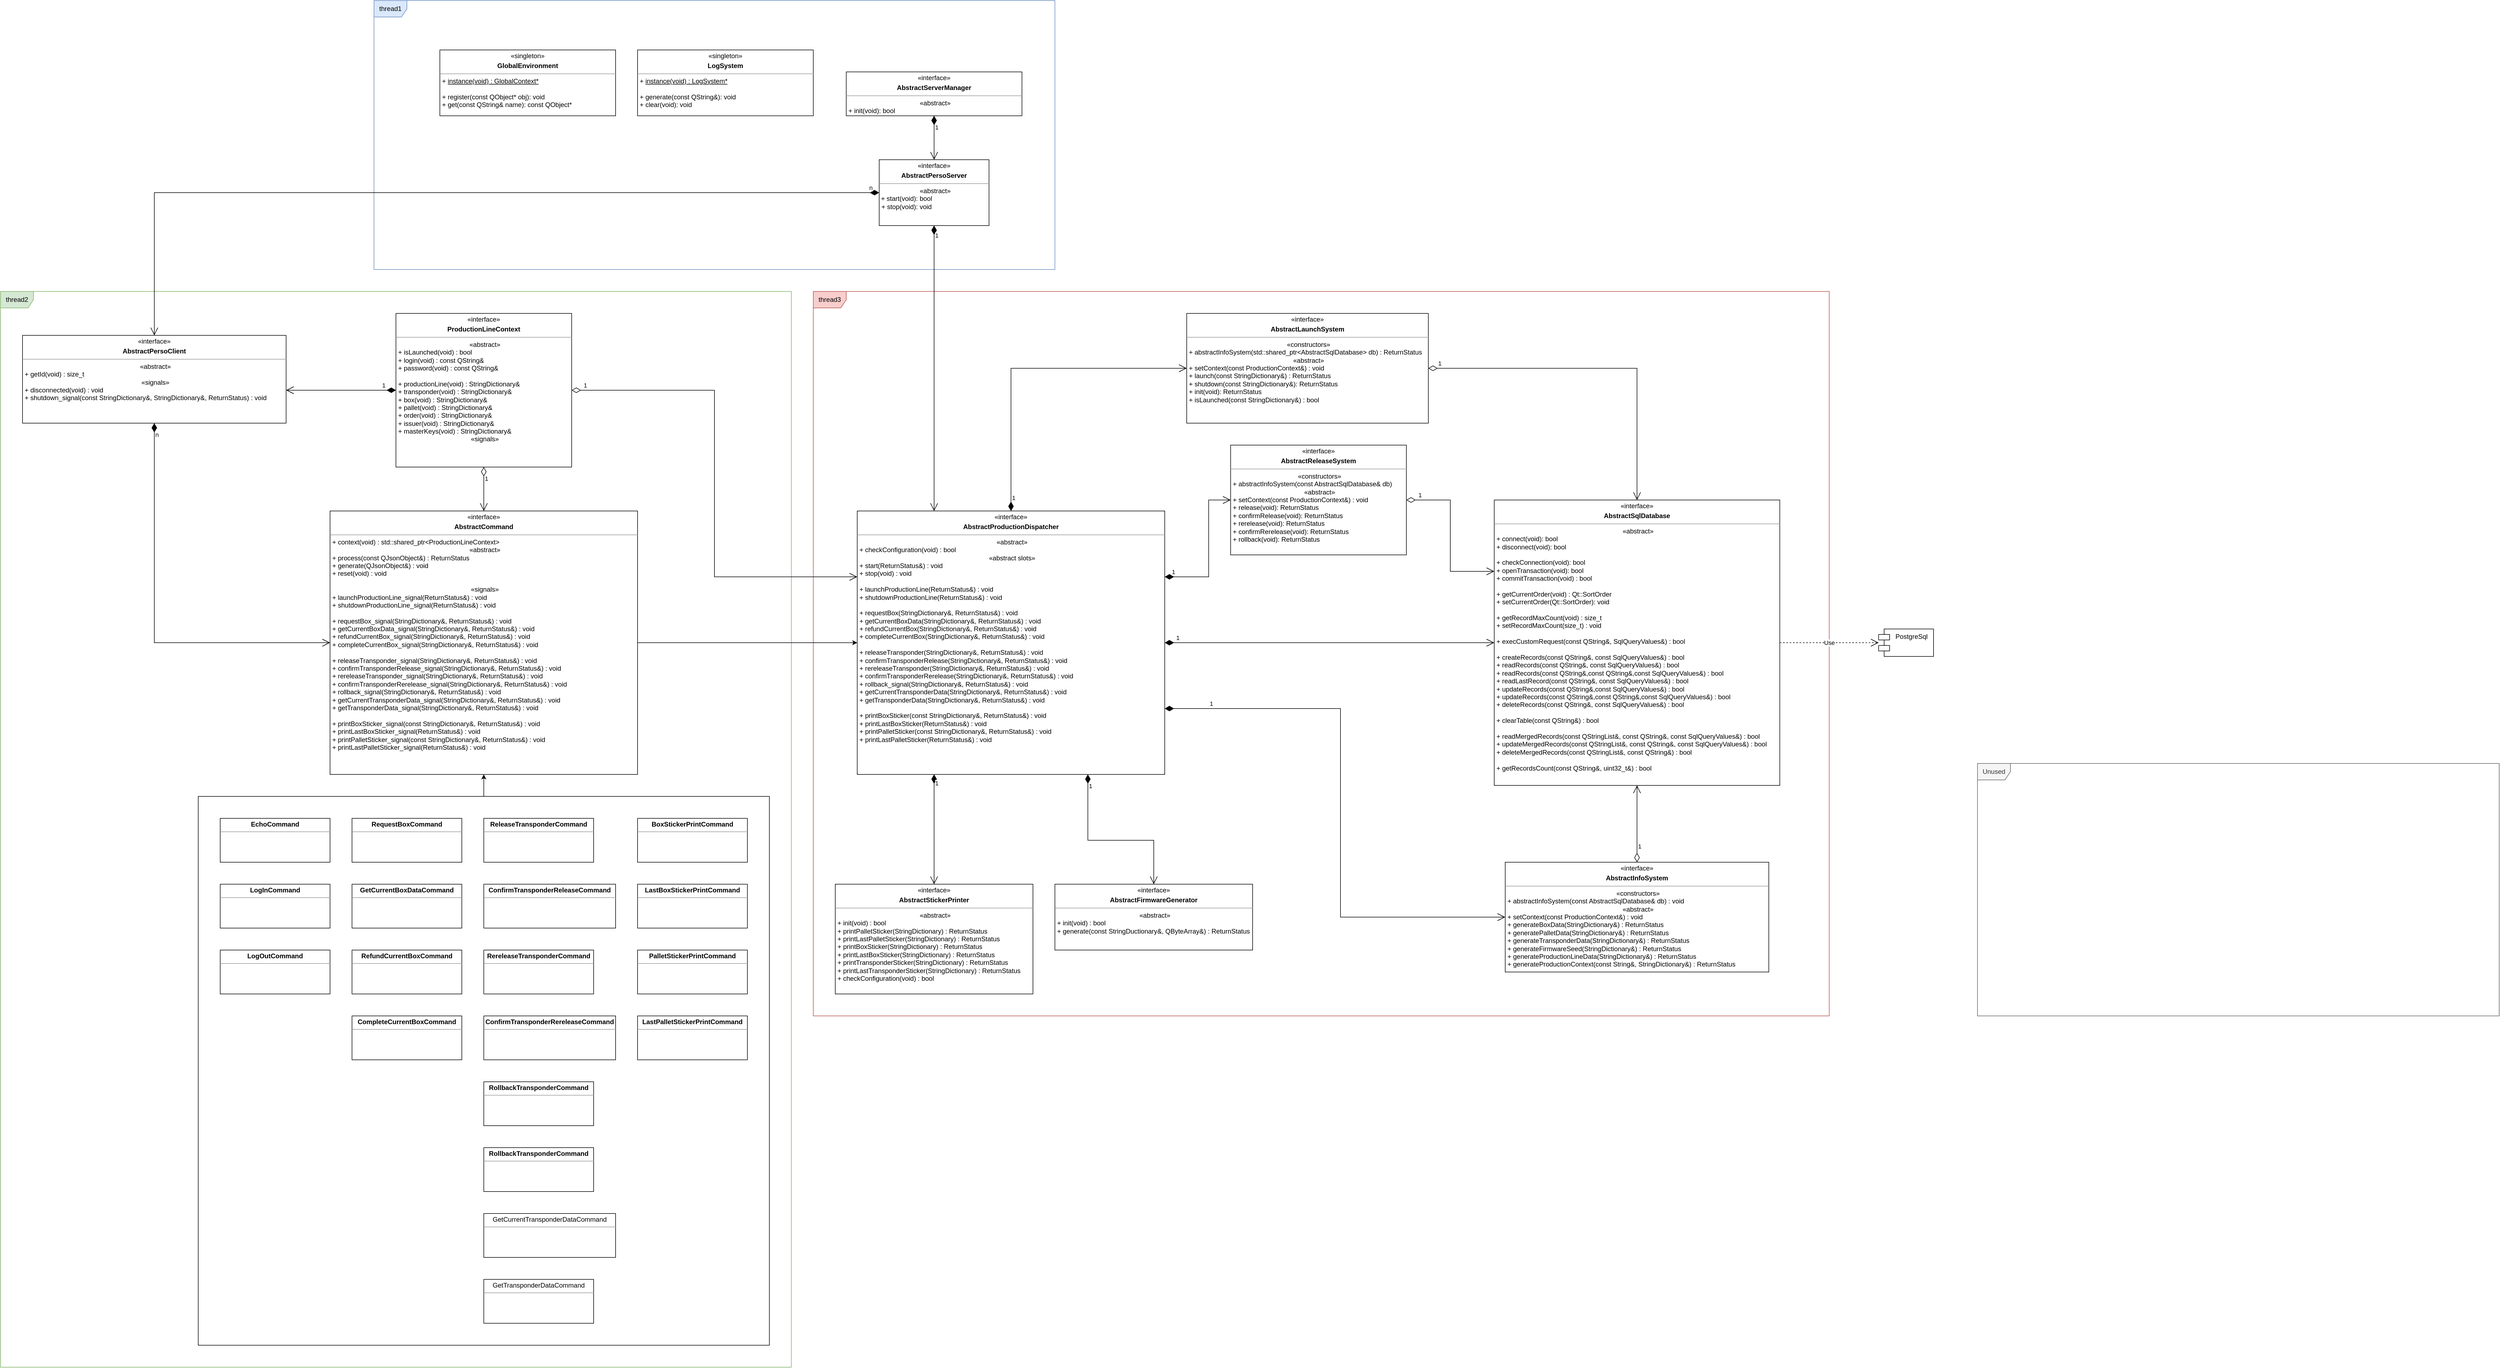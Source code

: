 <mxfile version="22.1.2" type="device">
  <diagram name="Страница — 1" id="xjbYhO8doR0Xn5XljVLI">
    <mxGraphModel dx="3034" dy="1245" grid="1" gridSize="10" guides="1" tooltips="1" connect="1" arrows="1" fold="1" page="0" pageScale="1" pageWidth="2339" pageHeight="3300" math="0" shadow="0">
      <root>
        <mxCell id="0" />
        <mxCell id="1" parent="0" />
        <mxCell id="cB_1jcFKDLnhwmuv0rob-42" value="thread1" style="shape=umlFrame;whiteSpace=wrap;html=1;pointerEvents=0;fillColor=#dae8fc;strokeColor=#6c8ebf;" parent="1" vertex="1">
          <mxGeometry x="-640" y="-290" width="1240" height="490" as="geometry" />
        </mxCell>
        <mxCell id="cB_1jcFKDLnhwmuv0rob-43" value="thread2" style="shape=umlFrame;whiteSpace=wrap;html=1;pointerEvents=0;fillColor=#d5e8d4;strokeColor=#82b366;" parent="1" vertex="1">
          <mxGeometry x="-1320" y="240" width="1440" height="1960" as="geometry" />
        </mxCell>
        <mxCell id="cB_1jcFKDLnhwmuv0rob-44" value="thread3" style="shape=umlFrame;whiteSpace=wrap;html=1;pointerEvents=0;fillColor=#f8cecc;strokeColor=#b85450;" parent="1" vertex="1">
          <mxGeometry x="160" y="240" width="1850" height="1320" as="geometry" />
        </mxCell>
        <mxCell id="cB_1jcFKDLnhwmuv0rob-4" value="PostgreSql" style="shape=module;align=left;spacingLeft=20;align=center;verticalAlign=top;whiteSpace=wrap;html=1;" parent="1" vertex="1">
          <mxGeometry x="2100" y="855" width="100" height="50" as="geometry" />
        </mxCell>
        <mxCell id="cB_1jcFKDLnhwmuv0rob-23" value="1" style="endArrow=open;html=1;endSize=12;startArrow=diamondThin;startSize=14;startFill=1;edgeStyle=orthogonalEdgeStyle;align=left;verticalAlign=bottom;rounded=0;exitX=0.75;exitY=1;exitDx=0;exitDy=0;entryX=0.5;entryY=0;entryDx=0;entryDy=0;" parent="1" source="u6guJtRiA1-9_UeP9TXa-1" target="u6guJtRiA1-9_UeP9TXa-2" edge="1">
          <mxGeometry x="-0.812" relative="1" as="geometry">
            <mxPoint x="910" y="1120.0" as="sourcePoint" />
            <mxPoint x="850" y="1350" as="targetPoint" />
            <mxPoint as="offset" />
            <Array as="points">
              <mxPoint x="660" y="1240" />
              <mxPoint x="780" y="1240" />
            </Array>
          </mxGeometry>
        </mxCell>
        <mxCell id="cB_1jcFKDLnhwmuv0rob-24" value="1" style="endArrow=open;html=1;endSize=12;startArrow=diamondThin;startSize=14;startFill=1;edgeStyle=orthogonalEdgeStyle;align=left;verticalAlign=bottom;rounded=0;exitX=1;exitY=0.5;exitDx=0;exitDy=0;entryX=0;entryY=0.5;entryDx=0;entryDy=0;" parent="1" source="u6guJtRiA1-9_UeP9TXa-1" target="iYAQBUWoqbOEuKNMkIJt-9" edge="1">
          <mxGeometry x="-0.938" relative="1" as="geometry">
            <mxPoint x="750" y="730" as="sourcePoint" />
            <mxPoint x="1330.0" y="720" as="targetPoint" />
            <mxPoint as="offset" />
            <Array as="points">
              <mxPoint x="950" y="880" />
              <mxPoint x="950" y="880" />
            </Array>
          </mxGeometry>
        </mxCell>
        <mxCell id="cB_1jcFKDLnhwmuv0rob-25" value="1" style="endArrow=open;html=1;endSize=12;startArrow=diamondThin;startSize=14;startFill=1;edgeStyle=orthogonalEdgeStyle;align=left;verticalAlign=bottom;rounded=0;exitX=1;exitY=0.25;exitDx=0;exitDy=0;entryX=0;entryY=0.5;entryDx=0;entryDy=0;" parent="1" source="u6guJtRiA1-9_UeP9TXa-1" target="iYAQBUWoqbOEuKNMkIJt-1" edge="1">
          <mxGeometry x="-0.917" relative="1" as="geometry">
            <mxPoint x="620" y="770.0" as="sourcePoint" />
            <mxPoint x="720" y="580" as="targetPoint" />
            <mxPoint as="offset" />
            <Array as="points">
              <mxPoint x="880" y="760" />
              <mxPoint x="880" y="620" />
            </Array>
          </mxGeometry>
        </mxCell>
        <mxCell id="cB_1jcFKDLnhwmuv0rob-26" value="1" style="endArrow=open;html=1;endSize=12;startArrow=diamondThin;startSize=14;startFill=0;edgeStyle=orthogonalEdgeStyle;align=left;verticalAlign=bottom;rounded=0;entryX=0;entryY=0.25;entryDx=0;entryDy=0;exitX=1;exitY=0.5;exitDx=0;exitDy=0;" parent="1" source="iYAQBUWoqbOEuKNMkIJt-1" target="iYAQBUWoqbOEuKNMkIJt-9" edge="1">
          <mxGeometry x="-0.862" relative="1" as="geometry">
            <mxPoint x="980" y="580" as="sourcePoint" />
            <mxPoint x="1260" y="760" as="targetPoint" />
            <mxPoint as="offset" />
            <Array as="points">
              <mxPoint x="1320" y="620" />
              <mxPoint x="1320" y="750" />
            </Array>
          </mxGeometry>
        </mxCell>
        <mxCell id="cB_1jcFKDLnhwmuv0rob-28" value="1" style="endArrow=open;html=1;endSize=12;startArrow=diamondThin;startSize=14;startFill=1;edgeStyle=orthogonalEdgeStyle;align=left;verticalAlign=bottom;rounded=0;exitX=0.25;exitY=1;exitDx=0;exitDy=0;" parent="1" source="u6guJtRiA1-9_UeP9TXa-1" target="iYAQBUWoqbOEuKNMkIJt-13" edge="1">
          <mxGeometry x="-0.75" relative="1" as="geometry">
            <mxPoint x="570" y="1040" as="sourcePoint" />
            <mxPoint x="580" y="1040.0" as="targetPoint" />
            <mxPoint as="offset" />
          </mxGeometry>
        </mxCell>
        <mxCell id="cB_1jcFKDLnhwmuv0rob-29" value="1" style="endArrow=open;html=1;endSize=12;startArrow=diamondThin;startSize=14;startFill=1;edgeStyle=orthogonalEdgeStyle;align=left;verticalAlign=bottom;rounded=0;exitX=0.5;exitY=0;exitDx=0;exitDy=0;entryX=0;entryY=0.5;entryDx=0;entryDy=0;" parent="1" source="u6guJtRiA1-9_UeP9TXa-1" target="iYAQBUWoqbOEuKNMkIJt-7" edge="1">
          <mxGeometry x="-0.947" relative="1" as="geometry">
            <mxPoint x="570" y="770.0" as="sourcePoint" />
            <mxPoint x="750" y="380" as="targetPoint" />
            <mxPoint as="offset" />
            <Array as="points">
              <mxPoint x="520" y="380" />
            </Array>
          </mxGeometry>
        </mxCell>
        <mxCell id="cB_1jcFKDLnhwmuv0rob-32" value="1" style="endArrow=open;html=1;endSize=12;startArrow=diamondThin;startSize=14;startFill=0;edgeStyle=orthogonalEdgeStyle;align=left;verticalAlign=bottom;rounded=0;entryX=0.5;entryY=0;entryDx=0;entryDy=0;jumpStyle=arc;exitX=1;exitY=0.5;exitDx=0;exitDy=0;" parent="1" source="iYAQBUWoqbOEuKNMkIJt-7" target="iYAQBUWoqbOEuKNMkIJt-9" edge="1">
          <mxGeometry x="-0.949" relative="1" as="geometry">
            <mxPoint x="950" y="380" as="sourcePoint" />
            <mxPoint x="1340" y="760" as="targetPoint" />
            <mxPoint as="offset" />
            <Array as="points">
              <mxPoint x="1660" y="380" />
            </Array>
          </mxGeometry>
        </mxCell>
        <mxCell id="cB_1jcFKDLnhwmuv0rob-38" value="n" style="endArrow=open;html=1;endSize=12;startArrow=diamondThin;startSize=14;startFill=1;edgeStyle=orthogonalEdgeStyle;align=left;verticalAlign=bottom;rounded=0;entryX=0;entryY=0.5;entryDx=0;entryDy=0;exitX=0.5;exitY=1;exitDx=0;exitDy=0;" parent="1" source="u6guJtRiA1-9_UeP9TXa-3" target="iYAQBUWoqbOEuKNMkIJt-21" edge="1">
          <mxGeometry x="-0.917" relative="1" as="geometry">
            <mxPoint x="-570" y="855" as="sourcePoint" />
            <mxPoint x="-420" y="935" as="targetPoint" />
            <mxPoint as="offset" />
            <Array as="points" />
          </mxGeometry>
        </mxCell>
        <mxCell id="cB_1jcFKDLnhwmuv0rob-39" value="n" style="endArrow=open;html=1;endSize=12;startArrow=diamondThin;startSize=14;startFill=1;edgeStyle=orthogonalEdgeStyle;align=left;verticalAlign=bottom;rounded=0;exitX=0;exitY=0.5;exitDx=0;exitDy=0;entryX=0.5;entryY=0;entryDx=0;entryDy=0;" parent="1" source="iYAQBUWoqbOEuKNMkIJt-14" target="u6guJtRiA1-9_UeP9TXa-3" edge="1">
          <mxGeometry x="-0.974" relative="1" as="geometry">
            <mxPoint x="440" y="60" as="sourcePoint" />
            <mxPoint x="-420" y="490" as="targetPoint" />
            <mxPoint as="offset" />
            <Array as="points">
              <mxPoint x="-1040" y="60" />
            </Array>
          </mxGeometry>
        </mxCell>
        <mxCell id="cB_1jcFKDLnhwmuv0rob-40" value="1" style="endArrow=open;html=1;endSize=12;startArrow=diamondThin;startSize=14;startFill=1;edgeStyle=orthogonalEdgeStyle;align=left;verticalAlign=bottom;rounded=0;entryX=0.25;entryY=0;entryDx=0;entryDy=0;" parent="1" source="iYAQBUWoqbOEuKNMkIJt-14" target="u6guJtRiA1-9_UeP9TXa-1" edge="1">
          <mxGeometry x="-0.898" relative="1" as="geometry">
            <mxPoint x="520" y="80" as="sourcePoint" />
            <mxPoint x="520" y="760" as="targetPoint" />
            <mxPoint as="offset" />
            <Array as="points" />
          </mxGeometry>
        </mxCell>
        <mxCell id="iYAQBUWoqbOEuKNMkIJt-1" value="&lt;p style=&quot;margin: 0px ; margin-top: 4px ; text-align: center&quot;&gt;&lt;/p&gt;&lt;span&gt;&lt;div style=&quot;text-align: center&quot;&gt;&lt;span&gt;«interface»&lt;/span&gt;&lt;/div&gt;&lt;/span&gt;&lt;p style=&quot;margin: 0px ; margin-top: 4px ; text-align: center&quot;&gt;&lt;b&gt;AbstractReleaseSystem&lt;/b&gt;&lt;b&gt;&lt;br&gt;&lt;/b&gt;&lt;/p&gt;&lt;hr size=&quot;1&quot;&gt;&lt;p style=&quot;border-color: var(--border-color); text-align: center; margin: 0px 0px 0px 4px;&quot;&gt;«constructors»&lt;br style=&quot;border-color: var(--border-color);&quot;&gt;&lt;/p&gt;&lt;p style=&quot;border-color: var(--border-color); margin: 0px 0px 0px 4px;&quot;&gt;+ abstractInfoSystem(const AbstractSqlDatabase&amp;amp; db)&lt;/p&gt;&lt;p style=&quot;text-align: center; margin: 0px 0px 0px 4px;&quot;&gt;«abstract»&lt;br&gt;&lt;/p&gt;&lt;p style=&quot;margin: 0px 0px 0px 4px;&quot;&gt;+ setContext(const ProductionContext&amp;amp;&lt;span style=&quot;border-color: var(--border-color); text-align: left;&quot;&gt;) : void&lt;/span&gt;&lt;br&gt;&lt;/p&gt;&lt;p style=&quot;margin: 0px ; margin-left: 4px&quot;&gt;+ release(void): ReturnStatus&lt;br&gt;&lt;/p&gt;&lt;p style=&quot;margin: 0px ; margin-left: 4px&quot;&gt;+ confirmRelease(void): ReturnStatus&lt;/p&gt;&lt;p style=&quot;margin: 0px 0px 0px 4px&quot;&gt;+ rerelease(void): ReturnStatus&lt;br&gt;&lt;/p&gt;&lt;p style=&quot;margin: 0px 0px 0px 4px&quot;&gt;+ confirmRerelease(void): ReturnStatus&lt;/p&gt;&lt;p style=&quot;margin: 0px 0px 0px 4px&quot;&gt;+ rollback(void): ReturnStatus&lt;br&gt;&lt;/p&gt;" style="verticalAlign=top;align=left;overflow=fill;fontSize=12;fontFamily=Helvetica;html=1;" parent="1" vertex="1">
          <mxGeometry x="920" y="520" width="320" height="200" as="geometry" />
        </mxCell>
        <mxCell id="iYAQBUWoqbOEuKNMkIJt-7" value="&lt;p style=&quot;margin: 0px ; margin-top: 4px ; text-align: center&quot;&gt;«interface»&lt;br&gt;&lt;/p&gt;&lt;p style=&quot;margin: 0px ; margin-top: 4px ; text-align: center&quot;&gt;&lt;b&gt;AbstractLaunchSystem&lt;/b&gt;&lt;b&gt;&lt;br&gt;&lt;/b&gt;&lt;/p&gt;&lt;hr size=&quot;1&quot;&gt;&lt;p style=&quot;border-color: var(--border-color); text-align: center; margin: 0px 0px 0px 4px;&quot;&gt;«constructors»&lt;br style=&quot;border-color: var(--border-color);&quot;&gt;&lt;/p&gt;&lt;p style=&quot;border-color: var(--border-color); margin: 0px 0px 0px 4px;&quot;&gt;+ abstractInfoSystem(std::shared_ptr&amp;lt;AbstractSqlDatabase&amp;gt; db) : ReturnStatus&lt;/p&gt;&lt;p style=&quot;border-color: var(--border-color); text-align: center; margin: 0px 0px 0px 4px;&quot;&gt;«abstract»&lt;br style=&quot;border-color: var(--border-color);&quot;&gt;&lt;/p&gt;&lt;p style=&quot;border-color: var(--border-color); margin: 0px 0px 0px 4px;&quot;&gt;+ setContext(const ProductionContext&amp;amp;&lt;span style=&quot;border-color: var(--border-color); text-align: left;&quot;&gt;) : void&lt;/span&gt;&lt;br&gt;&lt;/p&gt;&lt;p style=&quot;margin: 0px ; margin-left: 4px&quot;&gt;+ launch(const StringDictionary&amp;amp;) : ReturnStatus&lt;br&gt;&lt;/p&gt;&lt;p style=&quot;margin: 0px ; margin-left: 4px&quot;&gt;+ shutdown(const StringDictionary&amp;amp;): ReturnStatus&lt;/p&gt;&lt;p style=&quot;margin: 0px 0px 0px 4px&quot;&gt;+ init(void): ReturnStatus&lt;/p&gt;&lt;p style=&quot;margin: 0px 0px 0px 4px&quot;&gt;+ isLaunched(const StringDictionary&amp;amp;) : bool&lt;/p&gt;" style="verticalAlign=top;align=left;overflow=fill;fontSize=12;fontFamily=Helvetica;html=1;" parent="1" vertex="1">
          <mxGeometry x="840" y="280" width="440" height="200" as="geometry" />
        </mxCell>
        <mxCell id="iYAQBUWoqbOEuKNMkIJt-8" value="&lt;p style=&quot;margin: 0px ; margin-top: 4px ; text-align: center&quot;&gt;&lt;/p&gt;&lt;span&gt;&lt;div style=&quot;text-align: center&quot;&gt;&lt;span&gt;«interface»&lt;/span&gt;&lt;/div&gt;&lt;/span&gt;&lt;p style=&quot;margin: 0px ; margin-top: 4px ; text-align: center&quot;&gt;&lt;b&gt;AbstractInfoSystem&lt;/b&gt;&lt;b&gt;&lt;br&gt;&lt;/b&gt;&lt;/p&gt;&lt;hr size=&quot;1&quot;&gt;&lt;p style=&quot;text-align: center; margin: 0px 0px 0px 4px;&quot;&gt;«constructors»&lt;br&gt;&lt;/p&gt;&lt;p style=&quot;margin: 0px ; margin-left: 4px&quot;&gt;+ abstractInfoSystem(const AbstractSqlDatabase&amp;amp; db) : void&lt;/p&gt;&lt;p style=&quot;border-color: var(--border-color); text-align: center; margin: 0px 0px 0px 4px;&quot;&gt;«abstract»&lt;/p&gt;&lt;p style=&quot;border-color: var(--border-color); margin: 0px 0px 0px 4px;&quot;&gt;+ setContext(const ProductionContext&amp;amp;&lt;span style=&quot;border-color: var(--border-color); text-align: left;&quot;&gt;) : void&lt;/span&gt;&lt;br&gt;&lt;/p&gt;&lt;p style=&quot;margin: 0px ; margin-left: 4px&quot;&gt;+ generateBoxData(StringDictionary&amp;amp;&lt;span&gt;) : ReturnStatus&lt;/span&gt;&lt;/p&gt;&lt;p style=&quot;margin: 0px ; margin-left: 4px&quot;&gt;+ generatePalletData(&lt;span style=&quot;background-color: initial;&quot;&gt;StringDictionary&amp;amp;) : ReturnStatus&amp;nbsp;&lt;/span&gt;&lt;/p&gt;&lt;p style=&quot;border-color: var(--border-color); margin: 0px 0px 0px 4px;&quot;&gt;+ generateTransponderData(StringDictionary&amp;amp;) : ReturnStatus&lt;br style=&quot;border-color: var(--border-color);&quot;&gt;&lt;/p&gt;&lt;p style=&quot;border-color: var(--border-color); margin: 0px 0px 0px 4px;&quot;&gt;+ generateFirmwareSeed(&lt;span style=&quot;background-color: initial;&quot;&gt;StringDictionary&amp;amp;) : ReturnStatus&lt;/span&gt;&lt;br&gt;&lt;/p&gt;&lt;p style=&quot;border-color: var(--border-color); margin: 0px 0px 0px 4px;&quot;&gt;+ generateProductionLineData(StringDictionary&amp;amp;) : ReturnStatus&lt;span style=&quot;background-color: initial;&quot;&gt;&lt;br&gt;&lt;/span&gt;&lt;/p&gt;&lt;p style=&quot;margin: 0px 0px 0px 4px&quot;&gt;+ generateProductionContext(const String&amp;amp;,&amp;nbsp;StringDictionary&amp;amp;) : ReturnStatus&lt;span style=&quot;&quot;&gt;&lt;span style=&quot;&quot;&gt;&amp;nbsp; &amp;nbsp;&amp;nbsp;&lt;/span&gt;&lt;/span&gt;&lt;/p&gt;&lt;p style=&quot;border-color: var(--border-color); text-align: center; margin: 0px 0px 0px 4px;&quot;&gt;&lt;br&gt;&lt;/p&gt;" style="verticalAlign=top;align=left;overflow=fill;fontSize=12;fontFamily=Helvetica;html=1;" parent="1" vertex="1">
          <mxGeometry x="1420" y="1280" width="480" height="200" as="geometry" />
        </mxCell>
        <mxCell id="iYAQBUWoqbOEuKNMkIJt-9" value="&lt;p style=&quot;margin: 0px ; margin-top: 4px ; text-align: center&quot;&gt;&lt;/p&gt;&lt;span&gt;&lt;div style=&quot;text-align: center&quot;&gt;&lt;span&gt;«interface»&lt;/span&gt;&lt;/div&gt;&lt;/span&gt;&lt;p style=&quot;margin: 0px ; margin-top: 4px ; text-align: center&quot;&gt;&lt;b&gt;AbstractSqlDatabase&lt;/b&gt;&lt;b&gt;&lt;br&gt;&lt;/b&gt;&lt;/p&gt;&lt;hr size=&quot;1&quot;&gt;&lt;p style=&quot;border-color: var(--border-color); text-align: center; margin: 0px 0px 0px 4px;&quot;&gt;«abstract»&lt;br style=&quot;border-color: var(--border-color);&quot;&gt;&lt;/p&gt;&lt;p style=&quot;margin: 0px ; margin-left: 4px&quot;&gt;+ connect(void): bool&lt;br&gt;&lt;/p&gt;&lt;p style=&quot;margin: 0px ; margin-left: 4px&quot;&gt;+ disconnect(void): bool&lt;/p&gt;&lt;p style=&quot;margin: 0px 0px 0px 4px&quot;&gt;&lt;br&gt;&lt;/p&gt;&lt;p style=&quot;margin: 0px 0px 0px 4px&quot;&gt;+ checkConnection(void): bool&lt;br&gt;&lt;/p&gt;&lt;p style=&quot;margin: 0px 0px 0px 4px&quot;&gt;+ openTransaction(void): bool&lt;/p&gt;&lt;p style=&quot;margin: 0px 0px 0px 4px&quot;&gt;+ commitTransaction(void) : bool&lt;/p&gt;&lt;p style=&quot;margin: 0px 0px 0px 4px&quot;&gt;&lt;br&gt;&lt;/p&gt;&lt;p style=&quot;margin: 0px 0px 0px 4px&quot;&gt;+ getCurrentOrder(void) : Qt::SortOrder&lt;/p&gt;&lt;p style=&quot;margin: 0px 0px 0px 4px&quot;&gt;+ setCurrentOrder(Qt::SortOrder): void&lt;/p&gt;&lt;p style=&quot;margin: 0px 0px 0px 4px&quot;&gt;&lt;br&gt;&lt;/p&gt;&lt;p style=&quot;margin: 0px 0px 0px 4px&quot;&gt;+ getRecordMaxCount(void) : size_t&lt;/p&gt;&lt;p style=&quot;margin: 0px 0px 0px 4px&quot;&gt;+ setRecordMaxCount(size_t) : void&lt;/p&gt;&lt;p style=&quot;margin: 0px 0px 0px 4px&quot;&gt;&lt;br&gt;&lt;/p&gt;&lt;p style=&quot;margin: 0px 0px 0px 4px&quot;&gt;+ execCustomRequest(const QString&amp;amp;, SqlQueryValues&amp;amp;) : bool&lt;/p&gt;&lt;p style=&quot;margin: 0px 0px 0px 4px&quot;&gt;&lt;br&gt;&lt;/p&gt;&lt;p style=&quot;margin: 0px 0px 0px 4px&quot;&gt;+ createRecords(const QString&amp;amp;,&amp;nbsp;const SqlQueryValues&amp;amp;) : bool&lt;/p&gt;&lt;p style=&quot;margin: 0px 0px 0px 4px&quot;&gt;+ readRecords(const QString&amp;amp;,&amp;nbsp;const SqlQueryValues&amp;amp;) : bool&lt;/p&gt;&lt;p style=&quot;margin: 0px 0px 0px 4px&quot;&gt;+ readRecords(const QString&amp;amp;,const QString&amp;amp;,const SqlQueryValues&amp;amp;) : bool&lt;br&gt;&lt;/p&gt;&lt;p style=&quot;margin: 0px 0px 0px 4px&quot;&gt;+ readLastRecord(const QString&amp;amp;,&amp;nbsp;const SqlQueryValues&amp;amp;) : bool&lt;/p&gt;&lt;p style=&quot;margin: 0px 0px 0px 4px&quot;&gt;+ updateRecords(const QString&amp;amp;,const SqlQueryValues&amp;amp;) : bool&lt;br&gt;&lt;/p&gt;&lt;p style=&quot;border-color: var(--border-color); margin: 0px 0px 0px 4px;&quot;&gt;+ updateRecords(const QString&amp;amp;,const QString&amp;amp;,const SqlQueryValues&amp;amp;) : bool&lt;/p&gt;&lt;p style=&quot;margin: 0px 0px 0px 4px&quot;&gt;+ deleteRecords(const QString&amp;amp;,&amp;nbsp;const SqlQueryValues&amp;amp;) : bool&lt;/p&gt;&lt;p style=&quot;margin: 0px 0px 0px 4px&quot;&gt;&lt;br&gt;&lt;/p&gt;&lt;p style=&quot;margin: 0px 0px 0px 4px&quot;&gt;+ clearTable(const QString&amp;amp;) : bool&lt;/p&gt;&lt;p style=&quot;margin: 0px 0px 0px 4px&quot;&gt;&lt;br&gt;&lt;/p&gt;&lt;p style=&quot;margin: 0px 0px 0px 4px&quot;&gt;+ readMergedRecords(const QStringList&amp;amp;,&amp;nbsp;&lt;span style=&quot;background-color: initial;&quot;&gt;const QString&amp;amp;,&amp;nbsp;&lt;/span&gt;&lt;span style=&quot;background-color: initial;&quot;&gt;const SqlQueryValues&amp;amp;&lt;/span&gt;&lt;span style=&quot;background-color: initial;&quot;&gt;) : bool&lt;/span&gt;&lt;/p&gt;&lt;p style=&quot;margin: 0px 0px 0px 4px&quot;&gt;+ updateMergedRecords(const QStringList&amp;amp;,&amp;nbsp;const QString&amp;amp;,&amp;nbsp;&lt;span style=&quot;border-color: var(--border-color); background-color: initial;&quot;&gt;const SqlQueryValues&amp;amp;&lt;/span&gt;) : bool&lt;/p&gt;&lt;p style=&quot;margin: 0px 0px 0px 4px&quot;&gt;+ deleteMergedRecords(const QStringList&amp;amp;,&amp;nbsp;&lt;span style=&quot;background-color: initial;&quot;&gt;const QString&amp;amp;&lt;/span&gt;&lt;span style=&quot;background-color: initial;&quot;&gt;) : bool&lt;/span&gt;&lt;/p&gt;&lt;p style=&quot;margin: 0px 0px 0px 4px&quot;&gt;&lt;br&gt;&lt;/p&gt;&lt;p style=&quot;margin: 0px 0px 0px 4px&quot;&gt;+ getRecordsCount(const QString&amp;amp;,&amp;nbsp;&lt;span style=&quot;background-color: initial;&quot;&gt;uint32_t&amp;amp;&lt;/span&gt;&lt;span style=&quot;background-color: initial;&quot;&gt;) : bool&lt;/span&gt;&lt;/p&gt;" style="verticalAlign=top;align=left;overflow=fill;fontSize=12;fontFamily=Helvetica;html=1;" parent="1" vertex="1">
          <mxGeometry x="1400" y="620" width="520" height="520" as="geometry" />
        </mxCell>
        <mxCell id="iYAQBUWoqbOEuKNMkIJt-11" value="Use" style="endArrow=open;endSize=12;dashed=1;html=1;rounded=0;exitX=1;exitY=0.5;exitDx=0;exitDy=0;" parent="1" source="iYAQBUWoqbOEuKNMkIJt-9" target="cB_1jcFKDLnhwmuv0rob-4" edge="1">
          <mxGeometry width="160" relative="1" as="geometry">
            <mxPoint x="2120" y="1020" as="sourcePoint" />
            <mxPoint x="2390" y="1070" as="targetPoint" />
          </mxGeometry>
        </mxCell>
        <mxCell id="iYAQBUWoqbOEuKNMkIJt-13" value="&lt;p style=&quot;margin: 0px ; margin-top: 4px ; text-align: center&quot;&gt;&lt;/p&gt;&lt;span&gt;&lt;div style=&quot;text-align: center&quot;&gt;&lt;span&gt;«interface»&lt;/span&gt;&lt;/div&gt;&lt;/span&gt;&lt;p style=&quot;margin: 0px ; margin-top: 4px ; text-align: center&quot;&gt;&lt;b&gt;AbstractStickerPrinter&lt;/b&gt;&lt;b&gt;&lt;br&gt;&lt;/b&gt;&lt;/p&gt;&lt;hr size=&quot;1&quot;&gt;&lt;p style=&quot;border-color: var(--border-color); text-align: center; margin: 0px 0px 0px 4px;&quot;&gt;«abstract»&lt;br style=&quot;border-color: var(--border-color);&quot;&gt;&lt;/p&gt;&lt;p style=&quot;border-color: var(--border-color); margin: 0px 0px 0px 4px;&quot;&gt;+ init(void) : bool&lt;/p&gt;&lt;p style=&quot;margin: 0px ; margin-left: 4px&quot;&gt;+ printPalletSticker(StringDictionary) : ReturnStatus&lt;br&gt;&lt;/p&gt;&lt;p style=&quot;margin: 0px ; margin-left: 4px&quot;&gt;+ printLastPalletSticker(StringDictionary&lt;span&gt;) : ReturnStatus&lt;/span&gt;&lt;/p&gt;&lt;p style=&quot;margin: 0px ; margin-left: 4px&quot;&gt;&lt;span style=&quot;background-color: initial;&quot;&gt;+ printBoxSticker(StringDictionary) : ReturnStatus&lt;/span&gt;&lt;br&gt;&lt;/p&gt;&lt;p style=&quot;border-color: var(--border-color); margin: 0px 0px 0px 4px;&quot;&gt;+ printLastBoxSticker(StringDictionary) : ReturnStatus&lt;/p&gt;&lt;p style=&quot;border-color: var(--border-color); margin: 0px 0px 0px 4px;&quot;&gt;&lt;span style=&quot;background-color: initial;&quot;&gt;+ printTransponderSticker(StringDictionary) : ReturnStatus&lt;/span&gt;&lt;br&gt;&lt;/p&gt;&lt;p style=&quot;border-color: var(--border-color); margin: 0px 0px 0px 4px;&quot;&gt;+ printLastTransponderSticker(StringDictionary) : ReturnStatus&lt;/p&gt;&lt;p style=&quot;border-color: var(--border-color); margin: 0px 0px 0px 4px;&quot;&gt;&lt;span style=&quot;background-color: initial;&quot;&gt;+ checkConfiguration(void) : bool&lt;/span&gt;&lt;/p&gt;" style="verticalAlign=top;align=left;overflow=fill;fontSize=12;fontFamily=Helvetica;html=1;" parent="1" vertex="1">
          <mxGeometry x="200" y="1320" width="360" height="200" as="geometry" />
        </mxCell>
        <mxCell id="iYAQBUWoqbOEuKNMkIJt-14" value="&lt;p style=&quot;margin: 0px ; margin-top: 4px ; text-align: center&quot;&gt;«interface»&lt;br&gt;&lt;/p&gt;&lt;p style=&quot;margin: 0px ; margin-top: 4px ; text-align: center&quot;&gt;&lt;b&gt;AbstractPersoServer&lt;/b&gt;&lt;b&gt;&lt;br&gt;&lt;/b&gt;&lt;/p&gt;&lt;hr size=&quot;1&quot;&gt;&lt;p style=&quot;border-color: var(--border-color); text-align: center; margin: 0px 0px 0px 4px;&quot;&gt;«abstract»&lt;br style=&quot;border-color: var(--border-color);&quot;&gt;&lt;/p&gt;&lt;div&gt;&lt;span style=&quot;background-color: initial;&quot;&gt;&amp;nbsp;+ start(void): bool&lt;/span&gt;&lt;/div&gt;&lt;p style=&quot;margin: 0px ; margin-left: 4px&quot;&gt;+ stop(void): void&lt;/p&gt;" style="verticalAlign=top;align=left;overflow=fill;fontSize=12;fontFamily=Helvetica;html=1;" parent="1" vertex="1">
          <mxGeometry x="280" width="200" height="120" as="geometry" />
        </mxCell>
        <mxCell id="iYAQBUWoqbOEuKNMkIJt-16" value="&lt;p style=&quot;margin: 0px ; margin-top: 4px ; text-align: center&quot;&gt;&lt;/p&gt;&lt;span&gt;&lt;div style=&quot;text-align: center&quot;&gt;&lt;span&gt;«singleton»&lt;/span&gt;&lt;/div&gt;&lt;/span&gt;&lt;p style=&quot;margin: 0px ; margin-top: 4px ; text-align: center&quot;&gt;&lt;b&gt;GlobalEnvironment&lt;/b&gt;&lt;/p&gt;&lt;hr size=&quot;1&quot;&gt;&lt;p style=&quot;margin: 0px ; margin-left: 4px&quot;&gt;+ &lt;u&gt;instance(void) : GlobalContext*&lt;/u&gt;&lt;/p&gt;&lt;p style=&quot;margin: 0px ; margin-left: 4px&quot;&gt;&lt;span&gt;&lt;br&gt;&lt;/span&gt;&lt;/p&gt;&lt;p style=&quot;margin: 0px ; margin-left: 4px&quot;&gt;&lt;span&gt;+ register(const QObject* obj): void&lt;/span&gt;&lt;br&gt;&lt;/p&gt;&lt;p style=&quot;margin: 0px ; margin-left: 4px&quot;&gt;+ get(const QString&amp;amp; name): const QObject*&amp;nbsp;&lt;/p&gt;&lt;p style=&quot;margin: 0px 0px 0px 4px&quot;&gt;&lt;br&gt;&lt;/p&gt;" style="verticalAlign=top;align=left;overflow=fill;fontSize=12;fontFamily=Helvetica;html=1;" parent="1" vertex="1">
          <mxGeometry x="-520" y="-200" width="320" height="120" as="geometry" />
        </mxCell>
        <mxCell id="iYAQBUWoqbOEuKNMkIJt-17" value="&lt;p style=&quot;margin: 0px ; margin-top: 4px ; text-align: center&quot;&gt;&lt;/p&gt;&lt;span&gt;&lt;div style=&quot;text-align: center&quot;&gt;&lt;span&gt;«singleton»&lt;/span&gt;&lt;/div&gt;&lt;/span&gt;&lt;p style=&quot;margin: 0px ; margin-top: 4px ; text-align: center&quot;&gt;&lt;b&gt;LogSystem&lt;/b&gt;&lt;/p&gt;&lt;hr size=&quot;1&quot;&gt;&lt;p style=&quot;margin: 0px ; margin-left: 4px&quot;&gt;+ &lt;u&gt;instance(void) : LogSystem*&lt;/u&gt;&lt;/p&gt;&lt;p style=&quot;margin: 0px ; margin-left: 4px&quot;&gt;&lt;span&gt;&lt;br&gt;&lt;/span&gt;&lt;/p&gt;&lt;p style=&quot;margin: 0px ; margin-left: 4px&quot;&gt;&lt;span&gt;+ generate(const QString&amp;amp;): void&amp;nbsp;&lt;/span&gt;&lt;br&gt;&lt;/p&gt;&lt;p style=&quot;margin: 0px ; margin-left: 4px&quot;&gt;+ clear(void): void&amp;nbsp;&lt;/p&gt;&lt;p style=&quot;margin: 0px 0px 0px 4px&quot;&gt;&lt;br&gt;&lt;/p&gt;" style="verticalAlign=top;align=left;overflow=fill;fontSize=12;fontFamily=Helvetica;html=1;" parent="1" vertex="1">
          <mxGeometry x="-160" y="-200" width="320" height="120" as="geometry" />
        </mxCell>
        <mxCell id="iYAQBUWoqbOEuKNMkIJt-18" value="&lt;p style=&quot;margin: 0px ; margin-top: 4px ; text-align: center&quot;&gt;«interface»&lt;br&gt;&lt;/p&gt;&lt;p style=&quot;margin: 0px ; margin-top: 4px ; text-align: center&quot;&gt;&lt;b&gt;AbstractServerManager&lt;/b&gt;&lt;b&gt;&lt;br&gt;&lt;/b&gt;&lt;/p&gt;&lt;hr size=&quot;1&quot;&gt;&lt;p style=&quot;border-color: var(--border-color); text-align: center; margin: 0px 0px 0px 4px;&quot;&gt;«abstract»&lt;br style=&quot;border-color: var(--border-color);&quot;&gt;&lt;/p&gt;&lt;p style=&quot;margin: 0px ; margin-left: 4px&quot;&gt;&lt;span style=&quot;background-color: initial;&quot;&gt;+ init(void): bool&lt;/span&gt;&lt;br&gt;&lt;/p&gt;" style="verticalAlign=top;align=left;overflow=fill;fontSize=12;fontFamily=Helvetica;html=1;" parent="1" vertex="1">
          <mxGeometry x="220" y="-160" width="320" height="80" as="geometry" />
        </mxCell>
        <mxCell id="iYAQBUWoqbOEuKNMkIJt-20" value="1" style="endArrow=open;html=1;endSize=12;startArrow=diamondThin;startSize=14;startFill=1;edgeStyle=orthogonalEdgeStyle;align=left;verticalAlign=bottom;rounded=0;entryX=0.5;entryY=0;entryDx=0;entryDy=0;exitX=0.5;exitY=1;exitDx=0;exitDy=0;" parent="1" source="iYAQBUWoqbOEuKNMkIJt-18" target="iYAQBUWoqbOEuKNMkIJt-14" edge="1">
          <mxGeometry x="-0.25" relative="1" as="geometry">
            <mxPoint x="1500" y="-150" as="sourcePoint" />
            <mxPoint x="700" y="95" as="targetPoint" />
            <mxPoint as="offset" />
            <Array as="points">
              <mxPoint x="380" y="-30" />
              <mxPoint x="380" y="-30" />
            </Array>
          </mxGeometry>
        </mxCell>
        <mxCell id="0HUBYeVVxHgAtNbp8c2Y-14" style="edgeStyle=orthogonalEdgeStyle;rounded=0;orthogonalLoop=1;jettySize=auto;html=1;" parent="1" source="iYAQBUWoqbOEuKNMkIJt-21" target="u6guJtRiA1-9_UeP9TXa-1" edge="1">
          <mxGeometry relative="1" as="geometry" />
        </mxCell>
        <mxCell id="iYAQBUWoqbOEuKNMkIJt-21" value="&lt;p style=&quot;margin: 0px ; margin-top: 4px ; text-align: center&quot;&gt;&lt;/p&gt;&lt;span&gt;&lt;div style=&quot;text-align: center&quot;&gt;&lt;span&gt;«interface»&lt;/span&gt;&lt;/div&gt;&lt;/span&gt;&lt;p style=&quot;margin: 0px ; margin-top: 4px ; text-align: center&quot;&gt;&lt;b&gt;AbstractCommand&lt;/b&gt;&lt;b&gt;&lt;br&gt;&lt;/b&gt;&lt;/p&gt;&lt;hr size=&quot;1&quot;&gt;&lt;p style=&quot;border-color: var(--border-color); margin: 0px 0px 0px 4px;&quot;&gt;+ context(void) : std::shared_ptr&amp;lt;ProductionLineContext&amp;gt;&lt;/p&gt;&lt;p style=&quot;border-color: var(--border-color); text-align: center; margin: 0px 0px 0px 4px;&quot;&gt;«abstract»&lt;br style=&quot;border-color: var(--border-color);&quot;&gt;&lt;/p&gt;&lt;p style=&quot;margin: 0px ; margin-left: 4px&quot;&gt;+ process(const QJsonObject&amp;amp;) : ReturnStatus&lt;/p&gt;&lt;p style=&quot;margin: 0px ; margin-left: 4px&quot;&gt;+ generate(QJsonObject&amp;amp;) : void&lt;/p&gt;&lt;p style=&quot;margin: 0px ; margin-left: 4px&quot;&gt;&lt;span style=&quot;background-color: initial;&quot;&gt;+ reset(void) : void&lt;/span&gt;&lt;/p&gt;&lt;p style=&quot;margin: 0px ; margin-left: 4px&quot;&gt;&lt;span style=&quot;background-color: initial;&quot;&gt;&lt;br&gt;&lt;/span&gt;&lt;/p&gt;&lt;p style=&quot;border-color: var(--border-color); text-align: center; margin: 0px 0px 0px 4px;&quot;&gt;«signals»&lt;br style=&quot;border-color: var(--border-color);&quot;&gt;&lt;/p&gt;&lt;p style=&quot;border-color: var(--border-color); margin: 0px 0px 0px 4px;&quot;&gt;+ launchProductionLine_signal(ReturnStatus&amp;amp;) : void&lt;/p&gt;&lt;p style=&quot;border-color: var(--border-color); margin: 0px 0px 0px 4px;&quot;&gt;+ shutdownProductionLine_signal(ReturnStatus&amp;amp;) : void&lt;br&gt;&lt;/p&gt;&lt;p style=&quot;border-color: var(--border-color); margin: 0px 0px 0px 4px;&quot;&gt;&lt;br&gt;&lt;/p&gt;&lt;p style=&quot;border-color: var(--border-color); margin: 0px 0px 0px 4px;&quot;&gt;+ requestBox_signal(StringDictionary&amp;amp;, ReturnStatus&amp;amp;) : void&lt;/p&gt;&lt;p style=&quot;border-color: var(--border-color); margin: 0px 0px 0px 4px;&quot;&gt;+ getCurrentBoxData_signal(StringDictionary&amp;amp;, ReturnStatus&amp;amp;) : void&lt;/p&gt;&lt;p style=&quot;border-color: var(--border-color); margin: 0px 0px 0px 4px;&quot;&gt;+ refundCurrentBox_signal(StringDictionary&amp;amp;, ReturnStatus&amp;amp;) : void&lt;/p&gt;&lt;p style=&quot;border-color: var(--border-color); margin: 0px 0px 0px 4px;&quot;&gt;+ completeCurrentBox_signal(StringDictionary&amp;amp;, ReturnStatus&amp;amp;) : void&amp;nbsp;&lt;/p&gt;&lt;p style=&quot;border-color: var(--border-color); margin: 0px 0px 0px 4px;&quot;&gt;&lt;br&gt;&lt;/p&gt;&lt;p style=&quot;border-color: var(--border-color); margin: 0px 0px 0px 4px;&quot;&gt;&lt;span style=&quot;background-color: initial;&quot;&gt;+ releaseTransponder_signal(StringDictionary&amp;amp;, ReturnStatus&amp;amp;) : void&lt;/span&gt;&lt;br&gt;&lt;/p&gt;&lt;p style=&quot;border-color: var(--border-color); margin: 0px 0px 0px 4px;&quot;&gt;+ confirmTransponderRelease_signal(StringDictionary&amp;amp;, ReturnStatus&amp;amp;) : void&lt;br&gt;&lt;/p&gt;&lt;p style=&quot;border-color: var(--border-color); margin: 0px 0px 0px 4px;&quot;&gt;+ rereleaseTransponder_signal(StringDictionary&amp;amp;, ReturnStatus&amp;amp;) : void&lt;br style=&quot;border-color: var(--border-color);&quot;&gt;&lt;/p&gt;&lt;p style=&quot;border-color: var(--border-color); margin: 0px 0px 0px 4px;&quot;&gt;&lt;span style=&quot;background-color: initial;&quot;&gt;+ confirmTransponderRerelease_signal(StringDictionary&amp;amp;, ReturnStatus&amp;amp;) : void&lt;/span&gt;&lt;br&gt;&lt;/p&gt;&lt;p style=&quot;border-color: var(--border-color); margin: 0px 0px 0px 4px;&quot;&gt;&lt;span style=&quot;background-color: initial;&quot;&gt;+ rollback_signal(StringDictionary&amp;amp;, ReturnStatus&amp;amp;) : void&lt;/span&gt;&lt;br&gt;&lt;/p&gt;&lt;p style=&quot;border-color: var(--border-color); margin: 0px 0px 0px 4px;&quot;&gt;+ getCurrentTransponderData_signal(StringDictionary&amp;amp;, ReturnStatus&amp;amp;) : void&lt;/p&gt;&lt;p style=&quot;border-color: var(--border-color); margin: 0px 0px 0px 4px;&quot;&gt;+ getTransponderData_signal(StringDictionary&amp;amp;, ReturnStatus&amp;amp;) : void&lt;/p&gt;&lt;p style=&quot;border-color: var(--border-color); margin: 0px 0px 0px 4px;&quot;&gt;&lt;br style=&quot;border-color: var(--border-color);&quot;&gt;&lt;/p&gt;&lt;p style=&quot;border-color: var(--border-color); margin: 0px 0px 0px 4px;&quot;&gt;+ printBoxSticker_signal(const StringDictionary&amp;amp;,&amp;nbsp;ReturnStatus&amp;amp;) : void&lt;br&gt;&lt;/p&gt;&lt;p style=&quot;border-color: var(--border-color); margin: 0px 0px 0px 4px;&quot;&gt;+ printLastBoxSticker_signal(ReturnStatus&amp;amp;) : void&lt;br&gt;&lt;/p&gt;&lt;p style=&quot;border-color: var(--border-color); margin: 0px 0px 0px 4px;&quot;&gt;+ printPalletSticker_signal(const StringDictionary&amp;amp;, ReturnStatus&amp;amp;) : void&lt;br&gt;&lt;/p&gt;&lt;p style=&quot;border-color: var(--border-color); margin: 0px 0px 0px 4px;&quot;&gt;+ printLastPalletSticker_signal(ReturnStatus&amp;amp;) : void&lt;br style=&quot;border-color: var(--border-color);&quot;&gt;&lt;/p&gt;" style="verticalAlign=top;align=left;overflow=fill;fontSize=12;fontFamily=Helvetica;html=1;" parent="1" vertex="1">
          <mxGeometry x="-720" y="640" width="560" height="480" as="geometry" />
        </mxCell>
        <mxCell id="u6guJtRiA1-9_UeP9TXa-1" value="&lt;p style=&quot;margin: 0px ; margin-top: 4px ; text-align: center&quot;&gt;&lt;/p&gt;&lt;span&gt;&lt;div style=&quot;text-align: center&quot;&gt;&lt;span&gt;«interface»&lt;/span&gt;&lt;/div&gt;&lt;/span&gt;&lt;p style=&quot;margin: 0px ; margin-top: 4px ; text-align: center&quot;&gt;&lt;b&gt;AbstractProductionDispatcher&lt;/b&gt;&lt;b&gt;&lt;br&gt;&lt;/b&gt;&lt;/p&gt;&lt;hr size=&quot;1&quot;&gt;&lt;p style=&quot;text-align: center ; margin: 0px 0px 0px 4px&quot;&gt;«abstract»&lt;br&gt;&lt;/p&gt;&lt;p style=&quot;margin: 0px 0px 0px 4px&quot;&gt;+ checkConfiguration(void) : bool&lt;br&gt;&lt;/p&gt;&lt;p style=&quot;text-align: center ; margin: 0px 0px 0px 4px&quot;&gt;«abstract slots»&lt;/p&gt;&lt;p style=&quot;margin: 0px 0px 0px 4px&quot;&gt;&lt;span&gt;+ start(ReturnStatus&amp;amp;) : void&lt;/span&gt;&lt;/p&gt;&lt;p style=&quot;margin: 0px 0px 0px 4px&quot;&gt;&lt;span&gt;+ stop(void) : void&lt;/span&gt;&lt;/p&gt;&lt;p style=&quot;margin: 0px 0px 0px 4px&quot;&gt;&lt;span&gt;&lt;br&gt;&lt;/span&gt;&lt;/p&gt;&lt;p style=&quot;border-color: var(--border-color); margin: 0px 0px 0px 4px;&quot;&gt;+ launchProductionLine(ReturnStatus&amp;amp;) : void&lt;/p&gt;&lt;p style=&quot;border-color: var(--border-color); margin: 0px 0px 0px 4px;&quot;&gt;+ shutdownProductionLine(ReturnStatus&amp;amp;) : void&lt;br style=&quot;border-color: var(--border-color);&quot;&gt;&lt;/p&gt;&lt;p style=&quot;border-color: var(--border-color); margin: 0px 0px 0px 4px;&quot;&gt;&lt;br style=&quot;border-color: var(--border-color);&quot;&gt;&lt;/p&gt;&lt;p style=&quot;border-color: var(--border-color); margin: 0px 0px 0px 4px;&quot;&gt;+ requestBox(StringDictionary&amp;amp;, ReturnStatus&amp;amp;) : void&lt;/p&gt;&lt;p style=&quot;border-color: var(--border-color); margin: 0px 0px 0px 4px;&quot;&gt;+ getCurrentBoxData(StringDictionary&amp;amp;, ReturnStatus&amp;amp;) : void&lt;/p&gt;&lt;p style=&quot;border-color: var(--border-color); margin: 0px 0px 0px 4px;&quot;&gt;+ refundCurrentBox(StringDictionary&amp;amp;, ReturnStatus&amp;amp;) : void&lt;/p&gt;&lt;p style=&quot;border-color: var(--border-color); margin: 0px 0px 0px 4px;&quot;&gt;+ completeCurrentBox(StringDictionary&amp;amp;, ReturnStatus&amp;amp;) : void&amp;nbsp;&lt;/p&gt;&lt;p style=&quot;border-color: var(--border-color); margin: 0px 0px 0px 4px;&quot;&gt;&lt;br style=&quot;border-color: var(--border-color);&quot;&gt;&lt;/p&gt;&lt;p style=&quot;border-color: var(--border-color); margin: 0px 0px 0px 4px;&quot;&gt;+ releaseTransponder(StringDictionary&amp;amp;, ReturnStatus&amp;amp;) : void&lt;br style=&quot;border-color: var(--border-color);&quot;&gt;&lt;/p&gt;&lt;p style=&quot;border-color: var(--border-color); margin: 0px 0px 0px 4px;&quot;&gt;+ confirmTransponderRelease(StringDictionary&amp;amp;, ReturnStatus&amp;amp;) : void&lt;br style=&quot;border-color: var(--border-color);&quot;&gt;&lt;/p&gt;&lt;p style=&quot;border-color: var(--border-color); margin: 0px 0px 0px 4px;&quot;&gt;+ rereleaseTransponder(StringDictionary&amp;amp;, ReturnStatus&amp;amp;) : void&lt;br style=&quot;border-color: var(--border-color);&quot;&gt;&lt;/p&gt;&lt;p style=&quot;border-color: var(--border-color); margin: 0px 0px 0px 4px;&quot;&gt;&lt;span style=&quot;border-color: var(--border-color); background-color: initial;&quot;&gt;+ confirmTransponderRerelease(StringDictionary&amp;amp;, ReturnStatus&amp;amp;) : void&lt;/span&gt;&lt;br style=&quot;border-color: var(--border-color);&quot;&gt;&lt;/p&gt;&lt;p style=&quot;border-color: var(--border-color); margin: 0px 0px 0px 4px;&quot;&gt;&lt;span style=&quot;border-color: var(--border-color); background-color: initial;&quot;&gt;+ rollback_signal(StringDictionary&amp;amp;, ReturnStatus&amp;amp;) : void&lt;/span&gt;&lt;br style=&quot;border-color: var(--border-color);&quot;&gt;&lt;/p&gt;&lt;p style=&quot;border-color: var(--border-color); margin: 0px 0px 0px 4px;&quot;&gt;+ getCurrentTransponderData(StringDictionary&amp;amp;, ReturnStatus&amp;amp;) : void&lt;/p&gt;&lt;p style=&quot;border-color: var(--border-color); margin: 0px 0px 0px 4px;&quot;&gt;+ getTransponderData(StringDictionary&amp;amp;, ReturnStatus&amp;amp;) : void&lt;/p&gt;&lt;p style=&quot;border-color: var(--border-color); margin: 0px 0px 0px 4px;&quot;&gt;&lt;br style=&quot;border-color: var(--border-color);&quot;&gt;&lt;/p&gt;&lt;p style=&quot;border-color: var(--border-color); margin: 0px 0px 0px 4px;&quot;&gt;+ printBoxSticker(const StringDictionary&amp;amp;,&amp;nbsp;ReturnStatus&amp;amp;) : void&lt;br style=&quot;border-color: var(--border-color);&quot;&gt;&lt;/p&gt;&lt;p style=&quot;border-color: var(--border-color); margin: 0px 0px 0px 4px;&quot;&gt;+ printLastBoxSticker(ReturnStatus&amp;amp;) : void&lt;br style=&quot;border-color: var(--border-color);&quot;&gt;&lt;/p&gt;&lt;p style=&quot;border-color: var(--border-color); margin: 0px 0px 0px 4px;&quot;&gt;+ printPalletSticker(const StringDictionary&amp;amp;, ReturnStatus&amp;amp;) : void&lt;br style=&quot;border-color: var(--border-color);&quot;&gt;&lt;/p&gt;&lt;p style=&quot;border-color: var(--border-color); margin: 0px 0px 0px 4px;&quot;&gt;+ printLastPalletSticker(ReturnStatus&amp;amp;) : void&lt;/p&gt;" style="verticalAlign=top;align=left;overflow=fill;fontSize=12;fontFamily=Helvetica;html=1;" parent="1" vertex="1">
          <mxGeometry x="240" y="640" width="560" height="480" as="geometry" />
        </mxCell>
        <mxCell id="u6guJtRiA1-9_UeP9TXa-2" value="&lt;p style=&quot;margin: 0px ; margin-top: 4px ; text-align: center&quot;&gt;&lt;/p&gt;&lt;span&gt;&lt;div style=&quot;text-align: center&quot;&gt;&lt;span&gt;«interface»&lt;/span&gt;&lt;/div&gt;&lt;/span&gt;&lt;p style=&quot;margin: 0px ; margin-top: 4px ; text-align: center&quot;&gt;&lt;b style=&quot;border-color: var(--border-color);&quot;&gt;AbstractFirmwareGenerator&lt;/b&gt;&lt;br&gt;&lt;/p&gt;&lt;hr size=&quot;1&quot;&gt;&lt;p style=&quot;border-color: var(--border-color); text-align: center; margin: 0px 0px 0px 4px;&quot;&gt;«abstract»&lt;br style=&quot;border-color: var(--border-color);&quot;&gt;&lt;/p&gt;&lt;p style=&quot;border-color: var(--border-color); margin: 0px 0px 0px 4px;&quot;&gt;+ init(void) : bool&lt;/p&gt;&lt;p style=&quot;margin: 0px ; margin-left: 4px&quot;&gt;+ generate(const StringDuctionary&lt;span style=&quot;background-color: initial;&quot;&gt;&amp;amp;, QByteArray&amp;amp;) : ReturnStatus&lt;/span&gt;&lt;br&gt;&lt;/p&gt;" style="verticalAlign=top;align=left;overflow=fill;fontSize=12;fontFamily=Helvetica;html=1;" parent="1" vertex="1">
          <mxGeometry x="600" y="1320" width="360" height="120" as="geometry" />
        </mxCell>
        <mxCell id="u6guJtRiA1-9_UeP9TXa-3" value="&lt;p style=&quot;margin: 0px ; margin-top: 4px ; text-align: center&quot;&gt;&lt;/p&gt;&lt;span&gt;&lt;div style=&quot;text-align: center&quot;&gt;&lt;span&gt;«interface»&lt;/span&gt;&lt;/div&gt;&lt;/span&gt;&lt;p style=&quot;margin: 0px ; margin-top: 4px ; text-align: center&quot;&gt;&lt;b style=&quot;border-color: var(--border-color);&quot;&gt;AbstractPersoClient&lt;/b&gt;&lt;b&gt;&lt;br&gt;&lt;/b&gt;&lt;/p&gt;&lt;hr size=&quot;1&quot;&gt;&lt;p style=&quot;border-color: var(--border-color); text-align: center; margin: 0px 0px 0px 4px;&quot;&gt;«abstract»&lt;br style=&quot;border-color: var(--border-color);&quot;&gt;&lt;/p&gt;&lt;p style=&quot;border-color: var(--border-color); margin: 0px 0px 0px 4px;&quot;&gt;+ getId(void) : size_t&lt;br&gt;&lt;/p&gt;&lt;p style=&quot;text-align: center ; margin: 0px 0px 0px 4px&quot;&gt;«signals»&lt;span&gt;&lt;br&gt;&lt;/span&gt;&lt;/p&gt;&lt;p style=&quot;margin: 0px 0px 0px 4px;&quot;&gt;+ disconnected(void) : void&lt;span&gt;&lt;br&gt;&lt;/span&gt;&lt;/p&gt;&lt;p style=&quot;margin: 0px 0px 0px 4px;&quot;&gt;+ shutdown_signal(const StringDictionary&amp;amp;, StringDictionary&amp;amp;, ReturnStatus) : void&lt;/p&gt;" style="verticalAlign=top;align=left;overflow=fill;fontSize=12;fontFamily=Helvetica;html=1;" parent="1" vertex="1">
          <mxGeometry x="-1280" y="320" width="480" height="160" as="geometry" />
        </mxCell>
        <mxCell id="qubvDsR0c41vemm8rrU8-2" value="Unused" style="shape=umlFrame;whiteSpace=wrap;html=1;pointerEvents=0;fillColor=#f5f5f5;fontColor=#333333;strokeColor=#666666;" parent="1" vertex="1">
          <mxGeometry x="2280" y="1100" width="950" height="460" as="geometry" />
        </mxCell>
        <mxCell id="qubvDsR0c41vemm8rrU8-4" value="1" style="endArrow=open;html=1;endSize=12;startArrow=diamondThin;startSize=14;startFill=1;edgeStyle=orthogonalEdgeStyle;align=left;verticalAlign=bottom;rounded=0;exitX=1;exitY=0.75;exitDx=0;exitDy=0;" parent="1" source="u6guJtRiA1-9_UeP9TXa-1" target="iYAQBUWoqbOEuKNMkIJt-8" edge="1">
          <mxGeometry x="-0.84" relative="1" as="geometry">
            <mxPoint x="1120" y="1090" as="sourcePoint" />
            <mxPoint x="1280" y="1290" as="targetPoint" />
            <mxPoint as="offset" />
            <Array as="points">
              <mxPoint x="1120" y="1000" />
              <mxPoint x="1120" y="1380" />
            </Array>
          </mxGeometry>
        </mxCell>
        <mxCell id="qubvDsR0c41vemm8rrU8-5" value="1" style="endArrow=open;html=1;endSize=12;startArrow=diamondThin;startSize=14;startFill=0;edgeStyle=orthogonalEdgeStyle;align=left;verticalAlign=bottom;rounded=0;exitX=0.5;exitY=0;exitDx=0;exitDy=0;entryX=0.5;entryY=1;entryDx=0;entryDy=0;" parent="1" source="iYAQBUWoqbOEuKNMkIJt-8" target="iYAQBUWoqbOEuKNMkIJt-9" edge="1">
          <mxGeometry x="-0.714" relative="1" as="geometry">
            <mxPoint x="1190" y="1080" as="sourcePoint" />
            <mxPoint x="1390" y="1250" as="targetPoint" />
            <mxPoint as="offset" />
            <Array as="points">
              <mxPoint x="1660" y="1240" />
              <mxPoint x="1660" y="1240" />
            </Array>
          </mxGeometry>
        </mxCell>
        <mxCell id="0HUBYeVVxHgAtNbp8c2Y-12" value="" style="endArrow=classic;html=1;rounded=0;exitX=0.5;exitY=0;exitDx=0;exitDy=0;entryX=0.5;entryY=1;entryDx=0;entryDy=0;" parent="1" source="0HUBYeVVxHgAtNbp8c2Y-11" target="iYAQBUWoqbOEuKNMkIJt-21" edge="1">
          <mxGeometry width="50" height="50" relative="1" as="geometry">
            <mxPoint x="-1050" y="1120" as="sourcePoint" />
            <mxPoint x="-1000" y="1070" as="targetPoint" />
          </mxGeometry>
        </mxCell>
        <mxCell id="0HUBYeVVxHgAtNbp8c2Y-13" value="" style="group" parent="1" vertex="1" connectable="0">
          <mxGeometry x="-960" y="1160" width="1040" height="1000" as="geometry" />
        </mxCell>
        <mxCell id="0HUBYeVVxHgAtNbp8c2Y-11" value="" style="rounded=0;whiteSpace=wrap;html=1;" parent="0HUBYeVVxHgAtNbp8c2Y-13" vertex="1">
          <mxGeometry width="1040" height="1000" as="geometry" />
        </mxCell>
        <mxCell id="iYAQBUWoqbOEuKNMkIJt-22" value="&lt;p style=&quot;margin: 0px ; margin-top: 4px ; text-align: center&quot;&gt;&lt;/p&gt;&lt;span&gt;&lt;div style=&quot;text-align: center&quot;&gt;&lt;b style=&quot;background-color: initial;&quot;&gt;GetCurrentBoxDataCommand&lt;/b&gt;&lt;br&gt;&lt;/div&gt;&lt;/span&gt;&lt;hr size=&quot;1&quot;&gt;&lt;p style=&quot;text-align: center; margin: 0px 0px 0px 4px;&quot;&gt;&lt;br&gt;&lt;/p&gt;&lt;p style=&quot;margin: 0px 0px 0px 4px;&quot;&gt;&lt;br&gt;&lt;/p&gt;" style="verticalAlign=top;align=left;overflow=fill;fontSize=12;fontFamily=Helvetica;html=1;" parent="0HUBYeVVxHgAtNbp8c2Y-13" vertex="1">
          <mxGeometry x="280" y="160" width="200" height="80" as="geometry" />
        </mxCell>
        <mxCell id="hqSYlJ_J1wfFKjAuanq_-1" value="&lt;p style=&quot;margin: 0px ; margin-top: 4px ; text-align: center&quot;&gt;&lt;/p&gt;&lt;span&gt;&lt;div style=&quot;text-align: center&quot;&gt;&lt;b style=&quot;background-color: initial;&quot;&gt;EchoCommand&lt;/b&gt;&lt;br&gt;&lt;/div&gt;&lt;/span&gt;&lt;hr size=&quot;1&quot;&gt;&lt;p style=&quot;text-align: center; margin: 0px 0px 0px 4px;&quot;&gt;&lt;br&gt;&lt;/p&gt;" style="verticalAlign=top;align=left;overflow=fill;fontSize=12;fontFamily=Helvetica;html=1;" parent="0HUBYeVVxHgAtNbp8c2Y-13" vertex="1">
          <mxGeometry x="40" y="40" width="200" height="80" as="geometry" />
        </mxCell>
        <mxCell id="hqSYlJ_J1wfFKjAuanq_-5" value="&lt;p style=&quot;margin: 0px ; margin-top: 4px ; text-align: center&quot;&gt;&lt;/p&gt;&lt;span&gt;&lt;div style=&quot;text-align: center&quot;&gt;&lt;b style=&quot;background-color: initial;&quot;&gt;ReleaseTransponderCommand&lt;/b&gt;&lt;br&gt;&lt;/div&gt;&lt;/span&gt;&lt;hr size=&quot;1&quot;&gt;&lt;p style=&quot;text-align: center; margin: 0px 0px 0px 4px;&quot;&gt;&lt;br&gt;&lt;/p&gt;" style="verticalAlign=top;align=left;overflow=fill;fontSize=12;fontFamily=Helvetica;html=1;" parent="0HUBYeVVxHgAtNbp8c2Y-13" vertex="1">
          <mxGeometry x="520" y="40" width="200" height="80" as="geometry" />
        </mxCell>
        <mxCell id="hqSYlJ_J1wfFKjAuanq_-9" value="&lt;p style=&quot;margin: 0px ; margin-top: 4px ; text-align: center&quot;&gt;&lt;/p&gt;&lt;span&gt;&lt;div style=&quot;text-align: center&quot;&gt;&lt;b style=&quot;background-color: initial;&quot;&gt;LogInCommand&lt;/b&gt;&lt;br&gt;&lt;/div&gt;&lt;/span&gt;&lt;hr size=&quot;1&quot;&gt;&lt;p style=&quot;text-align: center; margin: 0px 0px 0px 4px;&quot;&gt;&lt;br&gt;&lt;/p&gt;" style="verticalAlign=top;align=left;overflow=fill;fontSize=12;fontFamily=Helvetica;html=1;" parent="0HUBYeVVxHgAtNbp8c2Y-13" vertex="1">
          <mxGeometry x="40" y="160" width="200" height="80" as="geometry" />
        </mxCell>
        <mxCell id="hqSYlJ_J1wfFKjAuanq_-12" value="&lt;p style=&quot;margin: 0px ; margin-top: 4px ; text-align: center&quot;&gt;&lt;/p&gt;&lt;span&gt;&lt;div style=&quot;text-align: center&quot;&gt;&lt;b&gt;LogOutCommand&lt;/b&gt;&lt;/div&gt;&lt;/span&gt;&lt;hr size=&quot;1&quot;&gt;&lt;p style=&quot;text-align: center; margin: 0px 0px 0px 4px;&quot;&gt;&lt;br&gt;&lt;/p&gt;&lt;p style=&quot;border-color: var(--border-color); margin: 0px 0px 0px 4px;&quot;&gt;&lt;br style=&quot;border-color: var(--border-color);&quot;&gt;&lt;/p&gt;" style="verticalAlign=top;align=left;overflow=fill;fontSize=12;fontFamily=Helvetica;html=1;" parent="0HUBYeVVxHgAtNbp8c2Y-13" vertex="1">
          <mxGeometry x="40" y="280" width="200" height="80" as="geometry" />
        </mxCell>
        <mxCell id="hqSYlJ_J1wfFKjAuanq_-13" value="&lt;p style=&quot;margin: 0px ; margin-top: 4px ; text-align: center&quot;&gt;&lt;/p&gt;&lt;span&gt;&lt;div style=&quot;text-align: center&quot;&gt;&lt;b&gt;RequestBoxCommand&lt;/b&gt;&lt;/div&gt;&lt;/span&gt;&lt;hr size=&quot;1&quot;&gt;&lt;p style=&quot;text-align: center; margin: 0px 0px 0px 4px;&quot;&gt;&lt;br&gt;&lt;/p&gt;" style="verticalAlign=top;align=left;overflow=fill;fontSize=12;fontFamily=Helvetica;html=1;" parent="0HUBYeVVxHgAtNbp8c2Y-13" vertex="1">
          <mxGeometry x="280" y="40" width="200" height="80" as="geometry" />
        </mxCell>
        <mxCell id="hqSYlJ_J1wfFKjAuanq_-16" value="&lt;p style=&quot;margin: 0px ; margin-top: 4px ; text-align: center&quot;&gt;&lt;/p&gt;&lt;span&gt;&lt;div style=&quot;text-align: center&quot;&gt;&lt;b style=&quot;border-color: var(--border-color); background-color: initial;&quot;&gt;RefundCurrentBoxCommand&lt;/b&gt;&lt;br&gt;&lt;/div&gt;&lt;/span&gt;&lt;hr size=&quot;1&quot;&gt;&lt;p style=&quot;text-align: center; margin: 0px 0px 0px 4px;&quot;&gt;&lt;br&gt;&lt;/p&gt;" style="verticalAlign=top;align=left;overflow=fill;fontSize=12;fontFamily=Helvetica;html=1;" parent="0HUBYeVVxHgAtNbp8c2Y-13" vertex="1">
          <mxGeometry x="280" y="280" width="200" height="80" as="geometry" />
        </mxCell>
        <mxCell id="hqSYlJ_J1wfFKjAuanq_-17" value="&lt;p style=&quot;margin: 0px ; margin-top: 4px ; text-align: center&quot;&gt;&lt;/p&gt;&lt;span&gt;&lt;div style=&quot;text-align: center&quot;&gt;&lt;b style=&quot;border-color: var(--border-color); background-color: initial;&quot;&gt;CompleteCurrentBoxCommand&lt;/b&gt;&lt;br&gt;&lt;/div&gt;&lt;/span&gt;&lt;hr size=&quot;1&quot;&gt;&lt;p style=&quot;text-align: center; margin: 0px 0px 0px 4px;&quot;&gt;&lt;br&gt;&lt;/p&gt;" style="verticalAlign=top;align=left;overflow=fill;fontSize=12;fontFamily=Helvetica;html=1;" parent="0HUBYeVVxHgAtNbp8c2Y-13" vertex="1">
          <mxGeometry x="280" y="400" width="200" height="80" as="geometry" />
        </mxCell>
        <mxCell id="hqSYlJ_J1wfFKjAuanq_-22" value="&lt;p style=&quot;margin: 0px ; margin-top: 4px ; text-align: center&quot;&gt;&lt;/p&gt;&lt;span&gt;&lt;div style=&quot;text-align: center&quot;&gt;&lt;b style=&quot;border-color: var(--border-color); background-color: initial;&quot;&gt;RollbackTransponderCommand&lt;/b&gt;&lt;br&gt;&lt;/div&gt;&lt;/span&gt;&lt;hr size=&quot;1&quot;&gt;&lt;p style=&quot;text-align: center; margin: 0px 0px 0px 4px;&quot;&gt;&lt;br&gt;&lt;/p&gt;" style="verticalAlign=top;align=left;overflow=fill;fontSize=12;fontFamily=Helvetica;html=1;" parent="0HUBYeVVxHgAtNbp8c2Y-13" vertex="1">
          <mxGeometry x="520" y="520" width="200" height="80" as="geometry" />
        </mxCell>
        <mxCell id="hqSYlJ_J1wfFKjAuanq_-37" value="&lt;p style=&quot;margin: 0px ; margin-top: 4px ; text-align: center&quot;&gt;&lt;/p&gt;&lt;span&gt;&lt;div style=&quot;text-align: center&quot;&gt;&lt;b style=&quot;border-color: var(--border-color); background-color: initial;&quot;&gt;BoxStickerPrintCommand&lt;/b&gt;&lt;br&gt;&lt;/div&gt;&lt;/span&gt;&lt;hr size=&quot;1&quot;&gt;&lt;p style=&quot;text-align: center; margin: 0px 0px 0px 4px;&quot;&gt;&lt;br&gt;&lt;/p&gt;" style="verticalAlign=top;align=left;overflow=fill;fontSize=12;fontFamily=Helvetica;html=1;" parent="0HUBYeVVxHgAtNbp8c2Y-13" vertex="1">
          <mxGeometry x="800" y="40" width="200" height="80" as="geometry" />
        </mxCell>
        <mxCell id="hqSYlJ_J1wfFKjAuanq_-52" value="&lt;p style=&quot;margin: 0px ; margin-top: 4px ; text-align: center&quot;&gt;&lt;/p&gt;&lt;span&gt;&lt;div style=&quot;text-align: center&quot;&gt;&lt;b style=&quot;border-color: var(--border-color); background-color: initial;&quot;&gt;LastBoxStickerPrintCommand&lt;/b&gt;&lt;br&gt;&lt;/div&gt;&lt;/span&gt;&lt;hr size=&quot;1&quot;&gt;&lt;p style=&quot;text-align: center; margin: 0px 0px 0px 4px;&quot;&gt;&lt;br&gt;&lt;/p&gt;" style="verticalAlign=top;align=left;overflow=fill;fontSize=12;fontFamily=Helvetica;html=1;" parent="0HUBYeVVxHgAtNbp8c2Y-13" vertex="1">
          <mxGeometry x="800" y="160" width="200" height="80" as="geometry" />
        </mxCell>
        <mxCell id="hqSYlJ_J1wfFKjAuanq_-53" value="&lt;p style=&quot;margin: 0px ; margin-top: 4px ; text-align: center&quot;&gt;&lt;/p&gt;&lt;span&gt;&lt;div style=&quot;text-align: center&quot;&gt;&lt;b style=&quot;border-color: var(--border-color); background-color: initial;&quot;&gt;PalletStickerPrintCommand&lt;/b&gt;&lt;br&gt;&lt;/div&gt;&lt;/span&gt;&lt;hr size=&quot;1&quot;&gt;&lt;p style=&quot;text-align: center; margin: 0px 0px 0px 4px;&quot;&gt;&lt;br&gt;&lt;/p&gt;" style="verticalAlign=top;align=left;overflow=fill;fontSize=12;fontFamily=Helvetica;html=1;" parent="0HUBYeVVxHgAtNbp8c2Y-13" vertex="1">
          <mxGeometry x="800" y="280" width="200" height="80" as="geometry" />
        </mxCell>
        <mxCell id="hqSYlJ_J1wfFKjAuanq_-54" value="&lt;p style=&quot;margin: 0px ; margin-top: 4px ; text-align: center&quot;&gt;&lt;/p&gt;&lt;span&gt;&lt;div style=&quot;text-align: center&quot;&gt;&lt;b style=&quot;border-color: var(--border-color); background-color: initial;&quot;&gt;LastPalletStickerPrintCommand&lt;/b&gt;&lt;br&gt;&lt;/div&gt;&lt;/span&gt;&lt;hr size=&quot;1&quot;&gt;&lt;p style=&quot;text-align: center; margin: 0px 0px 0px 4px;&quot;&gt;&lt;br&gt;&lt;/p&gt;" style="verticalAlign=top;align=left;overflow=fill;fontSize=12;fontFamily=Helvetica;html=1;" parent="0HUBYeVVxHgAtNbp8c2Y-13" vertex="1">
          <mxGeometry x="800" y="400" width="200" height="80" as="geometry" />
        </mxCell>
        <mxCell id="0HUBYeVVxHgAtNbp8c2Y-5" value="&lt;p style=&quot;margin: 0px ; margin-top: 4px ; text-align: center&quot;&gt;&lt;/p&gt;&lt;span&gt;&lt;div style=&quot;text-align: center&quot;&gt;&lt;b style=&quot;background-color: initial;&quot;&gt;ConfirmTransponderReleaseCommand&lt;/b&gt;&lt;br&gt;&lt;/div&gt;&lt;/span&gt;&lt;hr size=&quot;1&quot;&gt;&lt;p style=&quot;text-align: center; margin: 0px 0px 0px 4px;&quot;&gt;&lt;br&gt;&lt;/p&gt;" style="verticalAlign=top;align=left;overflow=fill;fontSize=12;fontFamily=Helvetica;html=1;" parent="0HUBYeVVxHgAtNbp8c2Y-13" vertex="1">
          <mxGeometry x="520" y="160" width="240" height="80" as="geometry" />
        </mxCell>
        <mxCell id="0HUBYeVVxHgAtNbp8c2Y-6" value="&lt;p style=&quot;margin: 0px ; margin-top: 4px ; text-align: center&quot;&gt;&lt;/p&gt;&lt;span&gt;&lt;div style=&quot;text-align: center&quot;&gt;&lt;b style=&quot;background-color: initial;&quot;&gt;RereleaseTransponderCommand&lt;/b&gt;&lt;br&gt;&lt;/div&gt;&lt;/span&gt;&lt;hr size=&quot;1&quot;&gt;&lt;p style=&quot;text-align: center; margin: 0px 0px 0px 4px;&quot;&gt;&lt;br&gt;&lt;/p&gt;" style="verticalAlign=top;align=left;overflow=fill;fontSize=12;fontFamily=Helvetica;html=1;" parent="0HUBYeVVxHgAtNbp8c2Y-13" vertex="1">
          <mxGeometry x="520" y="280" width="200" height="80" as="geometry" />
        </mxCell>
        <mxCell id="0HUBYeVVxHgAtNbp8c2Y-7" value="&lt;p style=&quot;margin: 0px ; margin-top: 4px ; text-align: center&quot;&gt;&lt;/p&gt;&lt;span&gt;&lt;div style=&quot;text-align: center&quot;&gt;&lt;b style=&quot;background-color: initial;&quot;&gt;ConfirmTransponderRereleaseCommand&lt;/b&gt;&lt;br&gt;&lt;/div&gt;&lt;/span&gt;&lt;hr size=&quot;1&quot;&gt;&lt;p style=&quot;text-align: center; margin: 0px 0px 0px 4px;&quot;&gt;&lt;br&gt;&lt;/p&gt;" style="verticalAlign=top;align=left;overflow=fill;fontSize=12;fontFamily=Helvetica;html=1;" parent="0HUBYeVVxHgAtNbp8c2Y-13" vertex="1">
          <mxGeometry x="520" y="400" width="240" height="80" as="geometry" />
        </mxCell>
        <mxCell id="0HUBYeVVxHgAtNbp8c2Y-8" value="&lt;p style=&quot;margin: 0px ; margin-top: 4px ; text-align: center&quot;&gt;&lt;/p&gt;&lt;span&gt;&lt;div style=&quot;text-align: center&quot;&gt;&lt;b style=&quot;border-color: var(--border-color); background-color: initial;&quot;&gt;RollbackTransponderCommand&lt;/b&gt;&lt;br&gt;&lt;/div&gt;&lt;/span&gt;&lt;hr size=&quot;1&quot;&gt;&lt;p style=&quot;text-align: center; margin: 0px 0px 0px 4px;&quot;&gt;&lt;br&gt;&lt;/p&gt;" style="verticalAlign=top;align=left;overflow=fill;fontSize=12;fontFamily=Helvetica;html=1;" parent="0HUBYeVVxHgAtNbp8c2Y-13" vertex="1">
          <mxGeometry x="520" y="640" width="200" height="80" as="geometry" />
        </mxCell>
        <mxCell id="0HUBYeVVxHgAtNbp8c2Y-9" value="&lt;p style=&quot;margin: 0px ; margin-top: 4px ; text-align: center&quot;&gt;&lt;/p&gt;&lt;span&gt;&lt;div style=&quot;text-align: center&quot;&gt;GetCurrentTransponderDataCommand&lt;/div&gt;&lt;/span&gt;&lt;hr size=&quot;1&quot;&gt;&lt;p style=&quot;text-align: center; margin: 0px 0px 0px 4px;&quot;&gt;&lt;br&gt;&lt;/p&gt;" style="verticalAlign=top;align=left;overflow=fill;fontSize=12;fontFamily=Helvetica;html=1;" parent="0HUBYeVVxHgAtNbp8c2Y-13" vertex="1">
          <mxGeometry x="520" y="760" width="240" height="80" as="geometry" />
        </mxCell>
        <mxCell id="0HUBYeVVxHgAtNbp8c2Y-10" value="&lt;p style=&quot;margin: 0px ; margin-top: 4px ; text-align: center&quot;&gt;&lt;/p&gt;&lt;span&gt;&lt;div style=&quot;text-align: center&quot;&gt;GetTransponderDataCommand&lt;/div&gt;&lt;/span&gt;&lt;hr size=&quot;1&quot;&gt;&lt;p style=&quot;text-align: center; margin: 0px 0px 0px 4px;&quot;&gt;&lt;br&gt;&lt;/p&gt;" style="verticalAlign=top;align=left;overflow=fill;fontSize=12;fontFamily=Helvetica;html=1;" parent="0HUBYeVVxHgAtNbp8c2Y-13" vertex="1">
          <mxGeometry x="520" y="880" width="200" height="80" as="geometry" />
        </mxCell>
        <mxCell id="0HUBYeVVxHgAtNbp8c2Y-15" value="&lt;p style=&quot;margin: 0px ; margin-top: 4px ; text-align: center&quot;&gt;&lt;/p&gt;&lt;span&gt;&lt;div style=&quot;text-align: center&quot;&gt;&lt;span&gt;«interface»&lt;/span&gt;&lt;/div&gt;&lt;/span&gt;&lt;p style=&quot;margin: 0px ; margin-top: 4px ; text-align: center&quot;&gt;&lt;b style=&quot;border-color: var(--border-color);&quot;&gt;ProductionLineContext&lt;/b&gt;&lt;b&gt;&lt;br&gt;&lt;/b&gt;&lt;/p&gt;&lt;hr size=&quot;1&quot;&gt;&lt;p style=&quot;border-color: var(--border-color); text-align: center; margin: 0px 0px 0px 4px;&quot;&gt;«abstract»&lt;br style=&quot;border-color: var(--border-color);&quot;&gt;&lt;/p&gt;&lt;p style=&quot;border-color: var(--border-color); margin: 0px 0px 0px 4px;&quot;&gt;&lt;span style=&quot;background-color: initial;&quot;&gt;+ isLaunched(void) : bool&lt;/span&gt;&lt;br&gt;&lt;/p&gt;&lt;p style=&quot;border-color: var(--border-color); margin: 0px 0px 0px 4px;&quot;&gt;+ login(void) : const QString&amp;amp;&lt;br&gt;&lt;/p&gt;&lt;p style=&quot;border-color: var(--border-color); margin: 0px 0px 0px 4px;&quot;&gt;+ password(void) : const QString&amp;amp;&lt;br&gt;&lt;/p&gt;&lt;p style=&quot;border-color: var(--border-color); margin: 0px 0px 0px 4px;&quot;&gt;&lt;br&gt;&lt;/p&gt;&lt;p style=&quot;border-color: var(--border-color); margin: 0px 0px 0px 4px;&quot;&gt;+ productionLine(void) : StringDictionary&amp;amp;&lt;/p&gt;&lt;p style=&quot;border-color: var(--border-color); margin: 0px 0px 0px 4px;&quot;&gt;+ transponder(void) : StringDictionary&amp;amp;&lt;/p&gt;&lt;p style=&quot;border-color: var(--border-color); margin: 0px 0px 0px 4px;&quot;&gt;+ box(void) : StringDictionary&amp;amp;&lt;br&gt;&lt;/p&gt;&lt;p style=&quot;border-color: var(--border-color); margin: 0px 0px 0px 4px;&quot;&gt;+ pallet(void) : StringDictionary&amp;amp;&lt;br&gt;&lt;/p&gt;&lt;p style=&quot;border-color: var(--border-color); margin: 0px 0px 0px 4px;&quot;&gt;+ order(void) : StringDictionary&amp;amp;&lt;br&gt;&lt;/p&gt;&lt;p style=&quot;border-color: var(--border-color); margin: 0px 0px 0px 4px;&quot;&gt;+ issuer(void) : StringDictionary&amp;amp;&lt;/p&gt;&lt;p style=&quot;border-color: var(--border-color); margin: 0px 0px 0px 4px;&quot;&gt;+ masterKeys(void) : StringDictionary&amp;amp;&lt;/p&gt;&lt;p style=&quot;text-align: center ; margin: 0px 0px 0px 4px&quot;&gt;«signals»&lt;span&gt;&lt;br&gt;&lt;/span&gt;&lt;/p&gt;&lt;p style=&quot;margin: 0px 0px 0px 4px;&quot;&gt;&lt;br&gt;&lt;/p&gt;" style="verticalAlign=top;align=left;overflow=fill;fontSize=12;fontFamily=Helvetica;html=1;" parent="1" vertex="1">
          <mxGeometry x="-600" y="280" width="320" height="280" as="geometry" />
        </mxCell>
        <mxCell id="0HUBYeVVxHgAtNbp8c2Y-16" value="1" style="endArrow=open;html=1;endSize=12;startArrow=diamondThin;startSize=14;startFill=1;edgeStyle=orthogonalEdgeStyle;align=left;verticalAlign=bottom;rounded=0;exitX=0;exitY=0.5;exitDx=0;exitDy=0;" parent="1" source="0HUBYeVVxHgAtNbp8c2Y-15" target="u6guJtRiA1-9_UeP9TXa-3" edge="1">
          <mxGeometry x="-0.727" relative="1" as="geometry">
            <mxPoint x="1040" y="150" as="sourcePoint" />
            <mxPoint x="-680" y="370" as="targetPoint" />
            <mxPoint as="offset" />
            <Array as="points">
              <mxPoint x="-740" y="420" />
              <mxPoint x="-740" y="420" />
            </Array>
          </mxGeometry>
        </mxCell>
        <mxCell id="0HUBYeVVxHgAtNbp8c2Y-18" value="1" style="endArrow=open;html=1;endSize=12;startArrow=diamondThin;startSize=14;startFill=0;edgeStyle=orthogonalEdgeStyle;align=left;verticalAlign=bottom;rounded=0;exitX=0.5;exitY=1;exitDx=0;exitDy=0;entryX=0.5;entryY=0;entryDx=0;entryDy=0;" parent="1" source="0HUBYeVVxHgAtNbp8c2Y-15" target="iYAQBUWoqbOEuKNMkIJt-21" edge="1">
          <mxGeometry x="-0.25" relative="1" as="geometry">
            <mxPoint x="-200" y="550" as="sourcePoint" />
            <mxPoint x="-40" y="550" as="targetPoint" />
            <mxPoint as="offset" />
          </mxGeometry>
        </mxCell>
        <mxCell id="VN7YcRVBBtJpiz9hgWKo-1" value="1" style="endArrow=open;html=1;endSize=12;startArrow=diamondThin;startSize=14;startFill=0;edgeStyle=orthogonalEdgeStyle;align=left;verticalAlign=bottom;rounded=0;exitX=1;exitY=0.5;exitDx=0;exitDy=0;entryX=0;entryY=0.25;entryDx=0;entryDy=0;" parent="1" source="0HUBYeVVxHgAtNbp8c2Y-15" target="u6guJtRiA1-9_UeP9TXa-1" edge="1">
          <mxGeometry x="-0.954" relative="1" as="geometry">
            <mxPoint x="-20.5" y="440" as="sourcePoint" />
            <mxPoint x="-20.5" y="520" as="targetPoint" />
            <mxPoint as="offset" />
          </mxGeometry>
        </mxCell>
      </root>
    </mxGraphModel>
  </diagram>
</mxfile>
